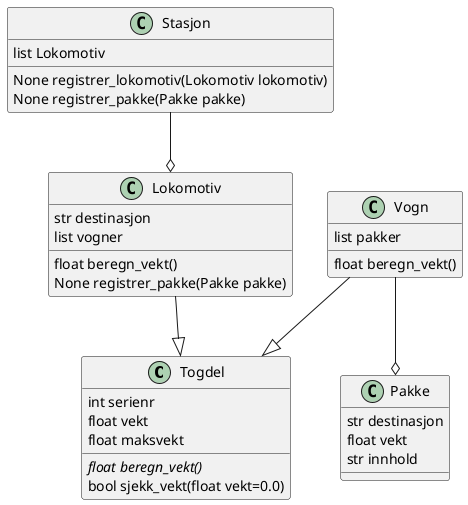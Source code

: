 @startuml stasjon
    class Togdel{
        int serienr
        float vekt
        float maksvekt
        {abstract} float beregn_vekt()
        bool sjekk_vekt(float vekt=0.0)
    }

    class Vogn{
        list pakker
        float beregn_vekt()
    }

    class Lokomotiv{
        str destinasjon
        list vogner
        float beregn_vekt()
        None registrer_pakke(Pakke pakke)
    }

    class Stasjon{
        list Lokomotiv
        None registrer_lokomotiv(Lokomotiv lokomotiv)
        None registrer_pakke(Pakke pakke)
    }

    class Pakke{
        str destinasjon
        float vekt
        str innhold
    }

    Lokomotiv --|> Togdel
    Vogn --|> Togdel
    Stasjon --o Lokomotiv
    Vogn --o Pakke
@enduml